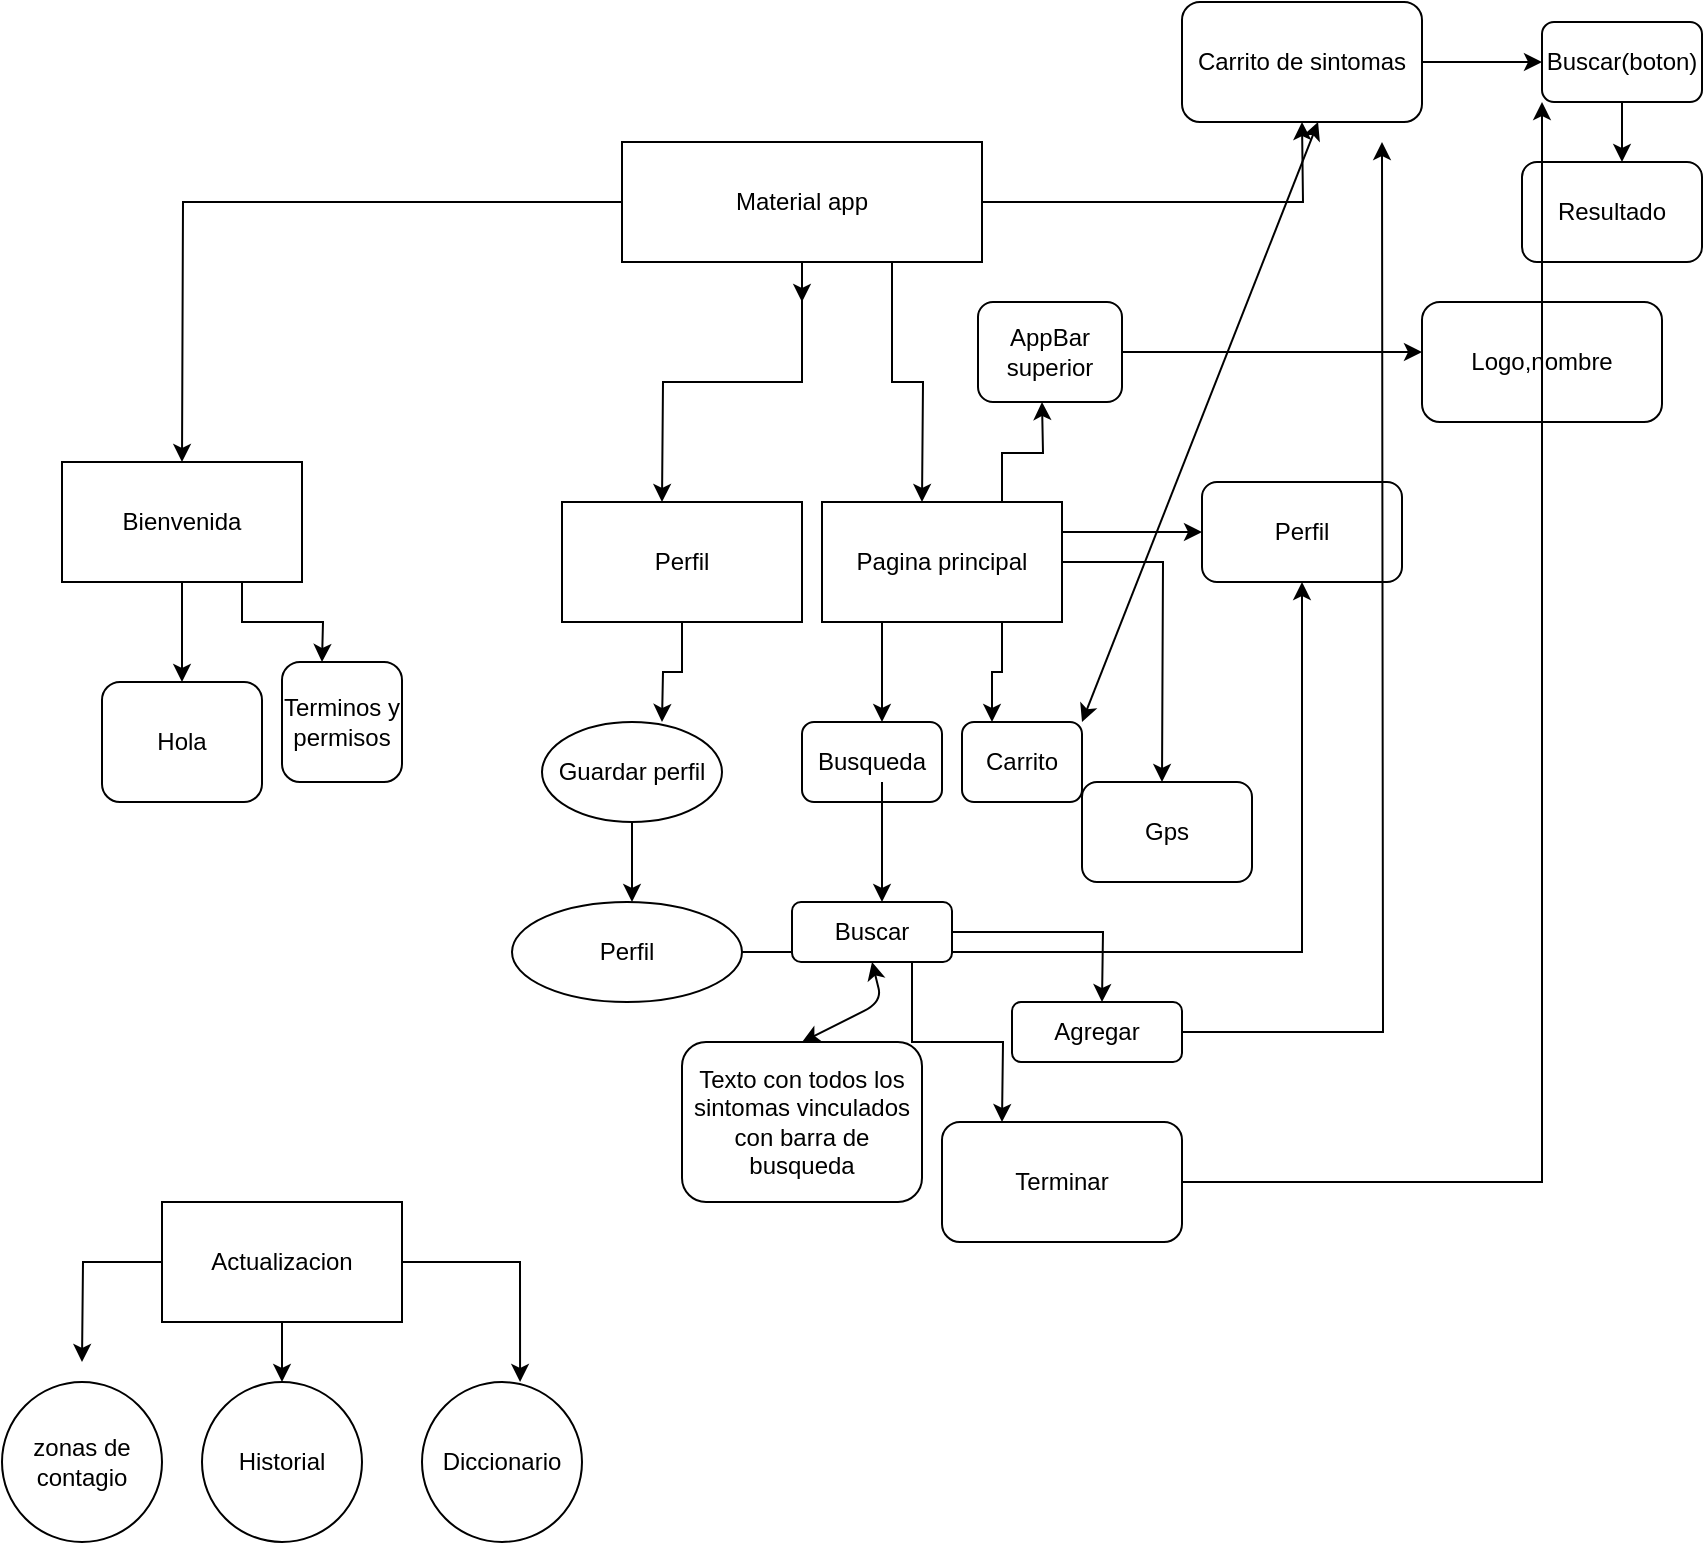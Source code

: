 <mxfile version="13.9.2" type="github">
  <diagram id="CeRlOrjLMKsWshIDX3cm" name="Page-1">
    <mxGraphModel dx="1422" dy="791" grid="1" gridSize="10" guides="1" tooltips="1" connect="1" arrows="1" fold="1" page="1" pageScale="1" pageWidth="850" pageHeight="1100" math="0" shadow="0">
      <root>
        <mxCell id="0" />
        <mxCell id="1" parent="0" />
        <mxCell id="8p8nTxQYez3is9QQP_hf-2" style="edgeStyle=orthogonalEdgeStyle;rounded=0;orthogonalLoop=1;jettySize=auto;html=1;" parent="1" source="8p8nTxQYez3is9QQP_hf-1" edge="1">
          <mxGeometry relative="1" as="geometry">
            <mxPoint x="90" y="230" as="targetPoint" />
          </mxGeometry>
        </mxCell>
        <mxCell id="8p8nTxQYez3is9QQP_hf-9" style="edgeStyle=orthogonalEdgeStyle;rounded=0;orthogonalLoop=1;jettySize=auto;html=1;" parent="1" source="8p8nTxQYez3is9QQP_hf-1" edge="1">
          <mxGeometry relative="1" as="geometry">
            <mxPoint x="330" y="250" as="targetPoint" />
          </mxGeometry>
        </mxCell>
        <mxCell id="8p8nTxQYez3is9QQP_hf-13" style="edgeStyle=orthogonalEdgeStyle;rounded=0;orthogonalLoop=1;jettySize=auto;html=1;" parent="1" source="8p8nTxQYez3is9QQP_hf-1" edge="1">
          <mxGeometry relative="1" as="geometry">
            <mxPoint x="400" y="150" as="targetPoint" />
          </mxGeometry>
        </mxCell>
        <mxCell id="8p8nTxQYez3is9QQP_hf-14" style="edgeStyle=orthogonalEdgeStyle;rounded=0;orthogonalLoop=1;jettySize=auto;html=1;exitX=0.75;exitY=1;exitDx=0;exitDy=0;" parent="1" source="8p8nTxQYez3is9QQP_hf-1" edge="1">
          <mxGeometry relative="1" as="geometry">
            <mxPoint x="460" y="250" as="targetPoint" />
          </mxGeometry>
        </mxCell>
        <mxCell id="8p8nTxQYez3is9QQP_hf-28" style="edgeStyle=orthogonalEdgeStyle;rounded=0;orthogonalLoop=1;jettySize=auto;html=1;exitX=1;exitY=0.5;exitDx=0;exitDy=0;" parent="1" source="8p8nTxQYez3is9QQP_hf-1" edge="1">
          <mxGeometry relative="1" as="geometry">
            <mxPoint x="650" y="60" as="targetPoint" />
          </mxGeometry>
        </mxCell>
        <mxCell id="8p8nTxQYez3is9QQP_hf-1" value="Material app" style="rounded=0;whiteSpace=wrap;html=1;" parent="1" vertex="1">
          <mxGeometry x="310" y="70" width="180" height="60" as="geometry" />
        </mxCell>
        <mxCell id="8p8nTxQYez3is9QQP_hf-4" style="edgeStyle=orthogonalEdgeStyle;rounded=0;orthogonalLoop=1;jettySize=auto;html=1;" parent="1" source="8p8nTxQYez3is9QQP_hf-3" edge="1">
          <mxGeometry relative="1" as="geometry">
            <mxPoint x="90" y="340" as="targetPoint" />
          </mxGeometry>
        </mxCell>
        <mxCell id="8p8nTxQYez3is9QQP_hf-5" style="edgeStyle=orthogonalEdgeStyle;rounded=0;orthogonalLoop=1;jettySize=auto;html=1;exitX=0.75;exitY=1;exitDx=0;exitDy=0;" parent="1" source="8p8nTxQYez3is9QQP_hf-3" edge="1">
          <mxGeometry relative="1" as="geometry">
            <mxPoint x="160" y="330" as="targetPoint" />
          </mxGeometry>
        </mxCell>
        <mxCell id="8p8nTxQYez3is9QQP_hf-3" value="Bienvenida" style="rounded=0;whiteSpace=wrap;html=1;" parent="1" vertex="1">
          <mxGeometry x="30" y="230" width="120" height="60" as="geometry" />
        </mxCell>
        <mxCell id="8p8nTxQYez3is9QQP_hf-6" value="Hola" style="rounded=1;whiteSpace=wrap;html=1;" parent="1" vertex="1">
          <mxGeometry x="50" y="340" width="80" height="60" as="geometry" />
        </mxCell>
        <mxCell id="8p8nTxQYez3is9QQP_hf-8" value="Terminos y permisos" style="rounded=1;whiteSpace=wrap;html=1;" parent="1" vertex="1">
          <mxGeometry x="140" y="330" width="60" height="60" as="geometry" />
        </mxCell>
        <mxCell id="8p8nTxQYez3is9QQP_hf-11" style="edgeStyle=orthogonalEdgeStyle;rounded=0;orthogonalLoop=1;jettySize=auto;html=1;" parent="1" source="8p8nTxQYez3is9QQP_hf-10" edge="1">
          <mxGeometry relative="1" as="geometry">
            <mxPoint x="330" y="360" as="targetPoint" />
          </mxGeometry>
        </mxCell>
        <mxCell id="8p8nTxQYez3is9QQP_hf-10" value="Perfil" style="rounded=0;whiteSpace=wrap;html=1;" parent="1" vertex="1">
          <mxGeometry x="280" y="250" width="120" height="60" as="geometry" />
        </mxCell>
        <mxCell id="8p8nTxQYez3is9QQP_hf-30" style="edgeStyle=orthogonalEdgeStyle;rounded=0;orthogonalLoop=1;jettySize=auto;html=1;" parent="1" source="8p8nTxQYez3is9QQP_hf-12" edge="1">
          <mxGeometry relative="1" as="geometry">
            <mxPoint x="315" y="450" as="targetPoint" />
          </mxGeometry>
        </mxCell>
        <mxCell id="8p8nTxQYez3is9QQP_hf-12" value="Guardar perfil" style="ellipse;whiteSpace=wrap;html=1;" parent="1" vertex="1">
          <mxGeometry x="270" y="360" width="90" height="50" as="geometry" />
        </mxCell>
        <mxCell id="8p8nTxQYez3is9QQP_hf-16" style="edgeStyle=orthogonalEdgeStyle;rounded=0;orthogonalLoop=1;jettySize=auto;html=1;exitX=0.25;exitY=1;exitDx=0;exitDy=0;" parent="1" source="8p8nTxQYez3is9QQP_hf-15" edge="1">
          <mxGeometry relative="1" as="geometry">
            <mxPoint x="440" y="360" as="targetPoint" />
          </mxGeometry>
        </mxCell>
        <mxCell id="8p8nTxQYez3is9QQP_hf-19" style="edgeStyle=orthogonalEdgeStyle;rounded=0;orthogonalLoop=1;jettySize=auto;html=1;exitX=0.75;exitY=1;exitDx=0;exitDy=0;entryX=0.25;entryY=0;entryDx=0;entryDy=0;" parent="1" source="8p8nTxQYez3is9QQP_hf-15" target="8p8nTxQYez3is9QQP_hf-18" edge="1">
          <mxGeometry relative="1" as="geometry" />
        </mxCell>
        <mxCell id="8p8nTxQYez3is9QQP_hf-20" style="edgeStyle=orthogonalEdgeStyle;rounded=0;orthogonalLoop=1;jettySize=auto;html=1;" parent="1" source="8p8nTxQYez3is9QQP_hf-15" edge="1">
          <mxGeometry relative="1" as="geometry">
            <mxPoint x="580" y="390" as="targetPoint" />
          </mxGeometry>
        </mxCell>
        <mxCell id="cArQb0B0s84qNQb126s3-10" style="edgeStyle=orthogonalEdgeStyle;rounded=0;orthogonalLoop=1;jettySize=auto;html=1;exitX=1;exitY=0.25;exitDx=0;exitDy=0;" edge="1" parent="1" source="8p8nTxQYez3is9QQP_hf-15">
          <mxGeometry relative="1" as="geometry">
            <mxPoint x="600" y="265" as="targetPoint" />
          </mxGeometry>
        </mxCell>
        <mxCell id="cArQb0B0s84qNQb126s3-16" style="edgeStyle=orthogonalEdgeStyle;rounded=0;orthogonalLoop=1;jettySize=auto;html=1;exitX=0.75;exitY=0;exitDx=0;exitDy=0;" edge="1" parent="1" source="8p8nTxQYez3is9QQP_hf-15">
          <mxGeometry relative="1" as="geometry">
            <mxPoint x="520" y="200" as="targetPoint" />
          </mxGeometry>
        </mxCell>
        <mxCell id="8p8nTxQYez3is9QQP_hf-15" value="Pagina principal" style="rounded=0;whiteSpace=wrap;html=1;" parent="1" vertex="1">
          <mxGeometry x="410" y="250" width="120" height="60" as="geometry" />
        </mxCell>
        <mxCell id="8p8nTxQYez3is9QQP_hf-17" value="Busqueda" style="rounded=1;whiteSpace=wrap;html=1;" parent="1" vertex="1">
          <mxGeometry x="400" y="360" width="70" height="40" as="geometry" />
        </mxCell>
        <mxCell id="8p8nTxQYez3is9QQP_hf-18" value="Carrito" style="rounded=1;whiteSpace=wrap;html=1;" parent="1" vertex="1">
          <mxGeometry x="480" y="360" width="60" height="40" as="geometry" />
        </mxCell>
        <mxCell id="cArQb0B0s84qNQb126s3-5" style="edgeStyle=orthogonalEdgeStyle;rounded=0;orthogonalLoop=1;jettySize=auto;html=1;" edge="1" parent="1">
          <mxGeometry relative="1" as="geometry">
            <mxPoint x="440" y="450" as="targetPoint" />
            <mxPoint x="440" y="390" as="sourcePoint" />
          </mxGeometry>
        </mxCell>
        <mxCell id="8p8nTxQYez3is9QQP_hf-26" value="Perfil" style="rounded=1;whiteSpace=wrap;html=1;" parent="1" vertex="1">
          <mxGeometry x="600" y="240" width="100" height="50" as="geometry" />
        </mxCell>
        <mxCell id="8p8nTxQYez3is9QQP_hf-27" value="Gps" style="rounded=1;whiteSpace=wrap;html=1;" parent="1" vertex="1">
          <mxGeometry x="540" y="390" width="85" height="50" as="geometry" />
        </mxCell>
        <mxCell id="cArQb0B0s84qNQb126s3-1" style="edgeStyle=orthogonalEdgeStyle;rounded=0;orthogonalLoop=1;jettySize=auto;html=1;" edge="1" parent="1" source="8p8nTxQYez3is9QQP_hf-29">
          <mxGeometry relative="1" as="geometry">
            <mxPoint x="770" y="30" as="targetPoint" />
          </mxGeometry>
        </mxCell>
        <mxCell id="8p8nTxQYez3is9QQP_hf-29" value="Carrito de sintomas" style="rounded=1;whiteSpace=wrap;html=1;" parent="1" vertex="1">
          <mxGeometry x="590" width="120" height="60" as="geometry" />
        </mxCell>
        <mxCell id="cArQb0B0s84qNQb126s3-23" style="edgeStyle=orthogonalEdgeStyle;rounded=0;orthogonalLoop=1;jettySize=auto;html=1;" edge="1" parent="1" source="8p8nTxQYez3is9QQP_hf-31" target="8p8nTxQYez3is9QQP_hf-26">
          <mxGeometry relative="1" as="geometry" />
        </mxCell>
        <mxCell id="8p8nTxQYez3is9QQP_hf-31" value="Perfil " style="ellipse;whiteSpace=wrap;html=1;" parent="1" vertex="1">
          <mxGeometry x="255" y="450" width="115" height="50" as="geometry" />
        </mxCell>
        <mxCell id="cArQb0B0s84qNQb126s3-3" style="edgeStyle=orthogonalEdgeStyle;rounded=0;orthogonalLoop=1;jettySize=auto;html=1;exitX=0.5;exitY=1;exitDx=0;exitDy=0;" edge="1" parent="1" source="cArQb0B0s84qNQb126s3-2">
          <mxGeometry relative="1" as="geometry">
            <mxPoint x="810" y="80" as="targetPoint" />
          </mxGeometry>
        </mxCell>
        <mxCell id="cArQb0B0s84qNQb126s3-2" value="Buscar(boton)" style="rounded=1;whiteSpace=wrap;html=1;" vertex="1" parent="1">
          <mxGeometry x="770" y="10" width="80" height="40" as="geometry" />
        </mxCell>
        <mxCell id="cArQb0B0s84qNQb126s3-4" value="Resultado" style="rounded=1;whiteSpace=wrap;html=1;" vertex="1" parent="1">
          <mxGeometry x="760" y="80" width="90" height="50" as="geometry" />
        </mxCell>
        <mxCell id="cArQb0B0s84qNQb126s3-6" value="Texto con todos los sintomas vinculados con barra de busqueda" style="rounded=1;whiteSpace=wrap;html=1;" vertex="1" parent="1">
          <mxGeometry x="340" y="520" width="120" height="80" as="geometry" />
        </mxCell>
        <mxCell id="cArQb0B0s84qNQb126s3-13" style="edgeStyle=orthogonalEdgeStyle;rounded=0;orthogonalLoop=1;jettySize=auto;html=1;" edge="1" parent="1" source="cArQb0B0s84qNQb126s3-7">
          <mxGeometry relative="1" as="geometry">
            <mxPoint x="550" y="500" as="targetPoint" />
          </mxGeometry>
        </mxCell>
        <mxCell id="cArQb0B0s84qNQb126s3-20" style="edgeStyle=orthogonalEdgeStyle;rounded=0;orthogonalLoop=1;jettySize=auto;html=1;exitX=0.75;exitY=1;exitDx=0;exitDy=0;" edge="1" parent="1" source="cArQb0B0s84qNQb126s3-7">
          <mxGeometry relative="1" as="geometry">
            <mxPoint x="500" y="560" as="targetPoint" />
          </mxGeometry>
        </mxCell>
        <mxCell id="cArQb0B0s84qNQb126s3-7" value="Buscar" style="rounded=1;whiteSpace=wrap;html=1;" vertex="1" parent="1">
          <mxGeometry x="395" y="450" width="80" height="30" as="geometry" />
        </mxCell>
        <mxCell id="cArQb0B0s84qNQb126s3-9" value="" style="endArrow=classic;startArrow=classic;html=1;entryX=0.567;entryY=1;entryDx=0;entryDy=0;entryPerimeter=0;exitX=1;exitY=0;exitDx=0;exitDy=0;" edge="1" parent="1" source="8p8nTxQYez3is9QQP_hf-18" target="8p8nTxQYez3is9QQP_hf-29">
          <mxGeometry width="50" height="50" relative="1" as="geometry">
            <mxPoint x="580" y="430" as="sourcePoint" />
            <mxPoint x="630" y="380" as="targetPoint" />
          </mxGeometry>
        </mxCell>
        <mxCell id="cArQb0B0s84qNQb126s3-12" value="" style="endArrow=classic;startArrow=classic;html=1;exitX=0.5;exitY=0;exitDx=0;exitDy=0;entryX=0.5;entryY=1;entryDx=0;entryDy=0;" edge="1" parent="1" source="cArQb0B0s84qNQb126s3-6" target="cArQb0B0s84qNQb126s3-7">
          <mxGeometry width="50" height="50" relative="1" as="geometry">
            <mxPoint x="580" y="430" as="sourcePoint" />
            <mxPoint x="630" y="380" as="targetPoint" />
            <Array as="points">
              <mxPoint x="440" y="500" />
            </Array>
          </mxGeometry>
        </mxCell>
        <mxCell id="cArQb0B0s84qNQb126s3-15" style="edgeStyle=orthogonalEdgeStyle;rounded=0;orthogonalLoop=1;jettySize=auto;html=1;" edge="1" parent="1" source="cArQb0B0s84qNQb126s3-14">
          <mxGeometry relative="1" as="geometry">
            <mxPoint x="690" y="70" as="targetPoint" />
          </mxGeometry>
        </mxCell>
        <mxCell id="cArQb0B0s84qNQb126s3-14" value="Agregar" style="rounded=1;whiteSpace=wrap;html=1;" vertex="1" parent="1">
          <mxGeometry x="505" y="500" width="85" height="30" as="geometry" />
        </mxCell>
        <mxCell id="cArQb0B0s84qNQb126s3-18" style="edgeStyle=orthogonalEdgeStyle;rounded=0;orthogonalLoop=1;jettySize=auto;html=1;" edge="1" parent="1" source="cArQb0B0s84qNQb126s3-17">
          <mxGeometry relative="1" as="geometry">
            <mxPoint x="710" y="175" as="targetPoint" />
          </mxGeometry>
        </mxCell>
        <mxCell id="cArQb0B0s84qNQb126s3-17" value="AppBar superior " style="rounded=1;whiteSpace=wrap;html=1;" vertex="1" parent="1">
          <mxGeometry x="488" y="150" width="72" height="50" as="geometry" />
        </mxCell>
        <mxCell id="cArQb0B0s84qNQb126s3-19" value="Logo,nombre" style="rounded=1;whiteSpace=wrap;html=1;" vertex="1" parent="1">
          <mxGeometry x="710" y="150" width="120" height="60" as="geometry" />
        </mxCell>
        <mxCell id="cArQb0B0s84qNQb126s3-22" style="edgeStyle=orthogonalEdgeStyle;rounded=0;orthogonalLoop=1;jettySize=auto;html=1;entryX=0;entryY=1;entryDx=0;entryDy=0;" edge="1" parent="1" source="cArQb0B0s84qNQb126s3-21" target="cArQb0B0s84qNQb126s3-2">
          <mxGeometry relative="1" as="geometry" />
        </mxCell>
        <mxCell id="cArQb0B0s84qNQb126s3-21" value="Terminar " style="rounded=1;whiteSpace=wrap;html=1;" vertex="1" parent="1">
          <mxGeometry x="470" y="560" width="120" height="60" as="geometry" />
        </mxCell>
        <mxCell id="cArQb0B0s84qNQb126s3-24" value="Historial" style="ellipse;whiteSpace=wrap;html=1;aspect=fixed;" vertex="1" parent="1">
          <mxGeometry x="100" y="690" width="80" height="80" as="geometry" />
        </mxCell>
        <mxCell id="cArQb0B0s84qNQb126s3-25" value="zonas de contagio" style="ellipse;whiteSpace=wrap;html=1;aspect=fixed;" vertex="1" parent="1">
          <mxGeometry y="690" width="80" height="80" as="geometry" />
        </mxCell>
        <mxCell id="cArQb0B0s84qNQb126s3-26" value="Diccionario " style="ellipse;whiteSpace=wrap;html=1;aspect=fixed;" vertex="1" parent="1">
          <mxGeometry x="210" y="690" width="80" height="80" as="geometry" />
        </mxCell>
        <mxCell id="cArQb0B0s84qNQb126s3-28" style="edgeStyle=orthogonalEdgeStyle;rounded=0;orthogonalLoop=1;jettySize=auto;html=1;" edge="1" parent="1" source="cArQb0B0s84qNQb126s3-27">
          <mxGeometry relative="1" as="geometry">
            <mxPoint x="40" y="680" as="targetPoint" />
          </mxGeometry>
        </mxCell>
        <mxCell id="cArQb0B0s84qNQb126s3-29" style="edgeStyle=orthogonalEdgeStyle;rounded=0;orthogonalLoop=1;jettySize=auto;html=1;entryX=0.5;entryY=0;entryDx=0;entryDy=0;" edge="1" parent="1" source="cArQb0B0s84qNQb126s3-27" target="cArQb0B0s84qNQb126s3-24">
          <mxGeometry relative="1" as="geometry" />
        </mxCell>
        <mxCell id="cArQb0B0s84qNQb126s3-30" style="edgeStyle=orthogonalEdgeStyle;rounded=0;orthogonalLoop=1;jettySize=auto;html=1;entryX=0.613;entryY=0;entryDx=0;entryDy=0;entryPerimeter=0;" edge="1" parent="1" source="cArQb0B0s84qNQb126s3-27" target="cArQb0B0s84qNQb126s3-26">
          <mxGeometry relative="1" as="geometry" />
        </mxCell>
        <mxCell id="cArQb0B0s84qNQb126s3-27" value="Actualizacion " style="rounded=0;whiteSpace=wrap;html=1;" vertex="1" parent="1">
          <mxGeometry x="80" y="600" width="120" height="60" as="geometry" />
        </mxCell>
      </root>
    </mxGraphModel>
  </diagram>
</mxfile>
